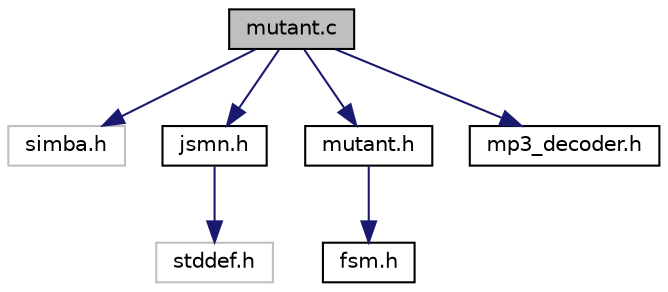 digraph "mutant.c"
{
  edge [fontname="Helvetica",fontsize="10",labelfontname="Helvetica",labelfontsize="10"];
  node [fontname="Helvetica",fontsize="10",shape=record];
  Node1 [label="mutant.c",height=0.2,width=0.4,color="black", fillcolor="grey75", style="filled", fontcolor="black"];
  Node1 -> Node2 [color="midnightblue",fontsize="10",style="solid",fontname="Helvetica"];
  Node2 [label="simba.h",height=0.2,width=0.4,color="grey75", fillcolor="white", style="filled"];
  Node1 -> Node3 [color="midnightblue",fontsize="10",style="solid",fontname="Helvetica"];
  Node3 [label="jsmn.h",height=0.2,width=0.4,color="black", fillcolor="white", style="filled",URL="$jsmn_8h.html",tooltip="Cabecera - Analizador JSON. "];
  Node3 -> Node4 [color="midnightblue",fontsize="10",style="solid",fontname="Helvetica"];
  Node4 [label="stddef.h",height=0.2,width=0.4,color="grey75", fillcolor="white", style="filled"];
  Node1 -> Node5 [color="midnightblue",fontsize="10",style="solid",fontname="Helvetica"];
  Node5 [label="mutant.h",height=0.2,width=0.4,color="black", fillcolor="white", style="filled",URL="$mutant_8h.html",tooltip="Cabecera - Lógica de control con el servidor Cerebro y gestión del audio recibido. "];
  Node5 -> Node6 [color="midnightblue",fontsize="10",style="solid",fontname="Helvetica"];
  Node6 [label="fsm.h",height=0.2,width=0.4,color="black", fillcolor="white", style="filled",URL="$fsm_8h.html",tooltip="Cabecera - Implementación máquina de estados Mealy. "];
  Node1 -> Node7 [color="midnightblue",fontsize="10",style="solid",fontname="Helvetica"];
  Node7 [label="mp3_decoder.h",height=0.2,width=0.4,color="black", fillcolor="white", style="filled",URL="$mp3__decoder_8h.html",tooltip="Cabecera - Comunicación con el módulo VS1003. "];
}
